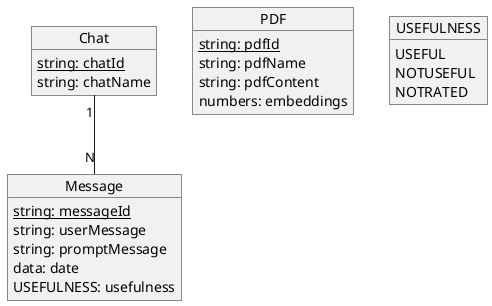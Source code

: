 @startuml "Modelo Conceptual Chatbot"

object Chat {
    <u>string: chatId
    string: chatName
}

object Message {
    <u>string: messageId
    string: userMessage
    string: promptMessage
    data: date
    USEFULNESS: usefulness
}

object PDF {
    <u>string: pdfId
    string: pdfName
    string: pdfContent
    numbers: embeddings
}

object USEFULNESS {
    USEFUL
    NOTUSEFUL
    NOTRATED
}

Chat "1" -- "N" Message

@enduml